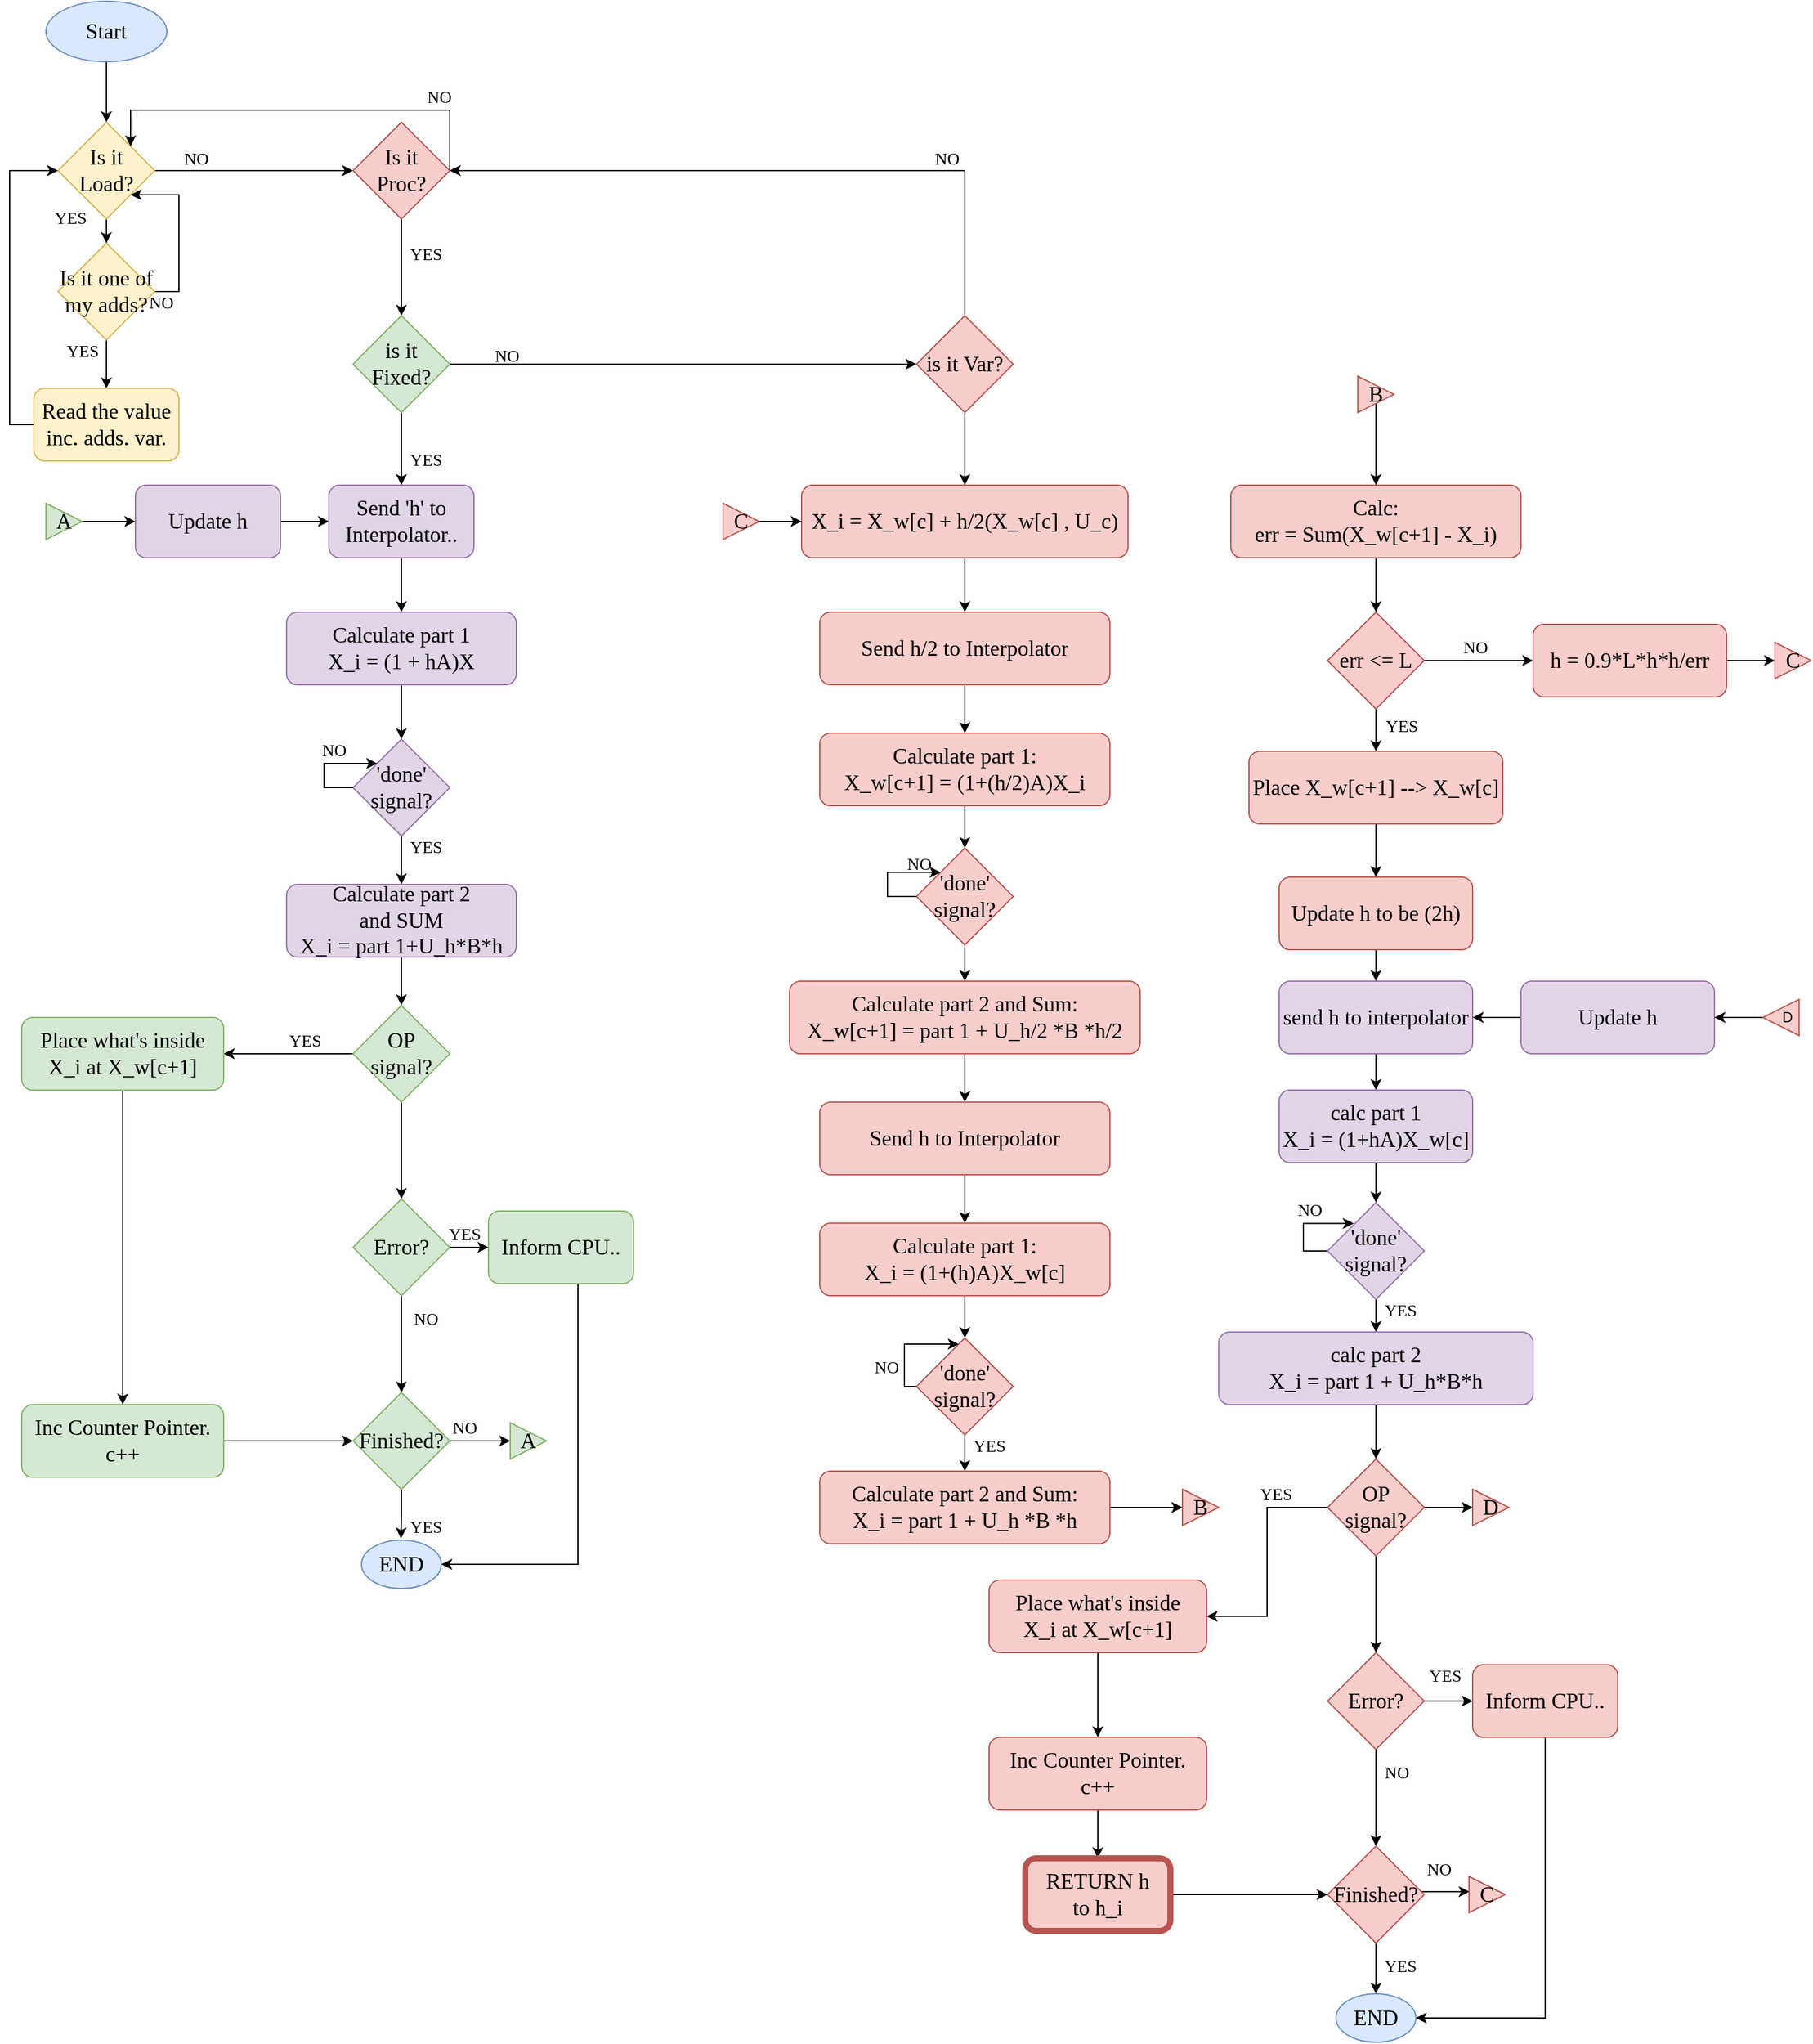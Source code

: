 <mxfile version="12.9.6" type="device"><diagram id="C5RBs43oDa-KdzZeNtuy" name="Page-1"><mxGraphModel dx="832" dy="457" grid="1" gridSize="10" guides="1" tooltips="1" connect="1" arrows="1" fold="1" page="1" pageScale="1" pageWidth="827" pageHeight="1169" math="0" shadow="0"><root><mxCell id="WIyWlLk6GJQsqaUBKTNV-0"/><mxCell id="WIyWlLk6GJQsqaUBKTNV-1" parent="WIyWlLk6GJQsqaUBKTNV-0"/><mxCell id="11www44PygbQYFguuhPO-6" value="" style="edgeStyle=orthogonalEdgeStyle;rounded=0;orthogonalLoop=1;jettySize=auto;html=1;fontFamily=Times New Roman;fontSize=18;" parent="WIyWlLk6GJQsqaUBKTNV-1" source="11www44PygbQYFguuhPO-0" target="11www44PygbQYFguuhPO-1" edge="1"><mxGeometry relative="1" as="geometry"/></mxCell><mxCell id="11www44PygbQYFguuhPO-0" value="Start" style="ellipse;whiteSpace=wrap;html=1;fillColor=#dae8fc;strokeColor=#6c8ebf;fontFamily=Times New Roman;fontSize=18;" parent="WIyWlLk6GJQsqaUBKTNV-1" vertex="1"><mxGeometry x="120" y="20" width="100" height="50" as="geometry"/></mxCell><mxCell id="11www44PygbQYFguuhPO-8" value="" style="edgeStyle=orthogonalEdgeStyle;rounded=0;orthogonalLoop=1;jettySize=auto;html=1;fontFamily=Times New Roman;fontSize=18;" parent="WIyWlLk6GJQsqaUBKTNV-1" source="11www44PygbQYFguuhPO-1" target="11www44PygbQYFguuhPO-7" edge="1"><mxGeometry relative="1" as="geometry"/></mxCell><mxCell id="11www44PygbQYFguuhPO-17" value="" style="edgeStyle=orthogonalEdgeStyle;rounded=0;orthogonalLoop=1;jettySize=auto;html=1;fontFamily=Times New Roman;fontSize=18;" parent="WIyWlLk6GJQsqaUBKTNV-1" source="11www44PygbQYFguuhPO-1" target="11www44PygbQYFguuhPO-16" edge="1"><mxGeometry relative="1" as="geometry"/></mxCell><mxCell id="11www44PygbQYFguuhPO-1" value="Is it&lt;br style=&quot;font-size: 18px;&quot;&gt;Load?" style="rhombus;whiteSpace=wrap;html=1;fillColor=#fff2cc;strokeColor=#d6b656;fontFamily=Times New Roman;fontSize=18;" parent="WIyWlLk6GJQsqaUBKTNV-1" vertex="1"><mxGeometry x="130" y="120" width="80" height="80" as="geometry"/></mxCell><mxCell id="11www44PygbQYFguuhPO-22" style="edgeStyle=orthogonalEdgeStyle;rounded=0;orthogonalLoop=1;jettySize=auto;html=1;entryX=1;entryY=0;entryDx=0;entryDy=0;exitX=1;exitY=0.5;exitDx=0;exitDy=0;fontFamily=Times New Roman;fontSize=18;" parent="WIyWlLk6GJQsqaUBKTNV-1" source="11www44PygbQYFguuhPO-16" target="11www44PygbQYFguuhPO-1" edge="1"><mxGeometry relative="1" as="geometry"><Array as="points"><mxPoint x="454" y="110"/><mxPoint x="190" y="110"/></Array></mxGeometry></mxCell><mxCell id="11www44PygbQYFguuhPO-25" value="" style="edgeStyle=orthogonalEdgeStyle;rounded=0;orthogonalLoop=1;jettySize=auto;html=1;fontFamily=Times New Roman;fontSize=18;" parent="WIyWlLk6GJQsqaUBKTNV-1" source="11www44PygbQYFguuhPO-16" target="11www44PygbQYFguuhPO-24" edge="1"><mxGeometry relative="1" as="geometry"/></mxCell><mxCell id="11www44PygbQYFguuhPO-16" value="Is it&lt;br style=&quot;font-size: 18px;&quot;&gt;Proc?" style="rhombus;whiteSpace=wrap;html=1;fillColor=#f8cecc;strokeColor=#b85450;fontFamily=Times New Roman;fontSize=18;" parent="WIyWlLk6GJQsqaUBKTNV-1" vertex="1"><mxGeometry x="374" y="120" width="80" height="80" as="geometry"/></mxCell><mxCell id="11www44PygbQYFguuhPO-28" value="" style="edgeStyle=orthogonalEdgeStyle;rounded=0;orthogonalLoop=1;jettySize=auto;html=1;fontFamily=Times New Roman;fontSize=18;" parent="WIyWlLk6GJQsqaUBKTNV-1" source="11www44PygbQYFguuhPO-24" target="11www44PygbQYFguuhPO-27" edge="1"><mxGeometry relative="1" as="geometry"/></mxCell><mxCell id="11www44PygbQYFguuhPO-36" value="" style="edgeStyle=orthogonalEdgeStyle;rounded=0;orthogonalLoop=1;jettySize=auto;html=1;fontFamily=Times New Roman;fontSize=18;" parent="WIyWlLk6GJQsqaUBKTNV-1" source="11www44PygbQYFguuhPO-24" target="11www44PygbQYFguuhPO-33" edge="1"><mxGeometry relative="1" as="geometry"/></mxCell><mxCell id="11www44PygbQYFguuhPO-24" value="is it Fixed?" style="rhombus;whiteSpace=wrap;html=1;fillColor=#d5e8d4;strokeColor=#82b366;fontFamily=Times New Roman;fontSize=18;" parent="WIyWlLk6GJQsqaUBKTNV-1" vertex="1"><mxGeometry x="374" y="280" width="80" height="80" as="geometry"/></mxCell><mxCell id="11www44PygbQYFguuhPO-92" style="edgeStyle=orthogonalEdgeStyle;rounded=0;orthogonalLoop=1;jettySize=auto;html=1;entryX=1;entryY=0.5;entryDx=0;entryDy=0;fontFamily=Times New Roman;fontSize=18;" parent="WIyWlLk6GJQsqaUBKTNV-1" source="11www44PygbQYFguuhPO-27" target="11www44PygbQYFguuhPO-16" edge="1"><mxGeometry relative="1" as="geometry"><Array as="points"><mxPoint x="880" y="320"/><mxPoint x="880" y="160"/></Array></mxGeometry></mxCell><mxCell id="11www44PygbQYFguuhPO-95" value="" style="edgeStyle=orthogonalEdgeStyle;rounded=0;orthogonalLoop=1;jettySize=auto;html=1;fontFamily=Times New Roman;fontSize=18;" parent="WIyWlLk6GJQsqaUBKTNV-1" source="11www44PygbQYFguuhPO-27" target="11www44PygbQYFguuhPO-94" edge="1"><mxGeometry relative="1" as="geometry"/></mxCell><mxCell id="11www44PygbQYFguuhPO-27" value="is it Var?" style="rhombus;whiteSpace=wrap;html=1;fillColor=#f8cecc;strokeColor=#b85450;fontFamily=Times New Roman;fontSize=18;" parent="WIyWlLk6GJQsqaUBKTNV-1" vertex="1"><mxGeometry x="840" y="280" width="80" height="80" as="geometry"/></mxCell><mxCell id="11www44PygbQYFguuhPO-9" value="" style="edgeStyle=orthogonalEdgeStyle;rounded=0;orthogonalLoop=1;jettySize=auto;html=1;fontFamily=Times New Roman;fontSize=18;" parent="WIyWlLk6GJQsqaUBKTNV-1" source="11www44PygbQYFguuhPO-7" target="11www44PygbQYFguuhPO-2" edge="1"><mxGeometry relative="1" as="geometry"/></mxCell><mxCell id="11www44PygbQYFguuhPO-13" style="edgeStyle=orthogonalEdgeStyle;rounded=0;orthogonalLoop=1;jettySize=auto;html=1;entryX=1;entryY=1;entryDx=0;entryDy=0;fontFamily=Times New Roman;fontSize=18;" parent="WIyWlLk6GJQsqaUBKTNV-1" source="11www44PygbQYFguuhPO-7" target="11www44PygbQYFguuhPO-1" edge="1"><mxGeometry relative="1" as="geometry"><Array as="points"><mxPoint x="170" y="260"/><mxPoint x="230" y="260"/><mxPoint x="230" y="180"/></Array></mxGeometry></mxCell><mxCell id="11www44PygbQYFguuhPO-7" value="Is it one of&lt;br style=&quot;font-size: 18px;&quot;&gt;my adds?" style="rhombus;whiteSpace=wrap;html=1;fillColor=#fff2cc;strokeColor=#d6b656;fontFamily=Times New Roman;fontSize=18;" parent="WIyWlLk6GJQsqaUBKTNV-1" vertex="1"><mxGeometry x="130" y="220" width="80" height="80" as="geometry"/></mxCell><mxCell id="11www44PygbQYFguuhPO-12" style="edgeStyle=orthogonalEdgeStyle;rounded=0;orthogonalLoop=1;jettySize=auto;html=1;exitX=0;exitY=0.5;exitDx=0;exitDy=0;entryX=0;entryY=0.5;entryDx=0;entryDy=0;fontFamily=Times New Roman;fontSize=18;" parent="WIyWlLk6GJQsqaUBKTNV-1" source="11www44PygbQYFguuhPO-2" target="11www44PygbQYFguuhPO-1" edge="1"><mxGeometry relative="1" as="geometry"/></mxCell><mxCell id="11www44PygbQYFguuhPO-2" value="Read the value&lt;br style=&quot;font-size: 18px;&quot;&gt;inc. adds. var." style="rounded=1;whiteSpace=wrap;html=1;fillColor=#fff2cc;strokeColor=#d6b656;fontFamily=Times New Roman;fontSize=18;" parent="WIyWlLk6GJQsqaUBKTNV-1" vertex="1"><mxGeometry x="110" y="340" width="120" height="60" as="geometry"/></mxCell><mxCell id="11www44PygbQYFguuhPO-10" value="YES" style="text;html=1;align=center;verticalAlign=middle;resizable=0;points=[];autosize=1;fontFamily=Times New Roman;fontSize=14;" parent="WIyWlLk6GJQsqaUBKTNV-1" vertex="1"><mxGeometry x="120" y="190" width="40" height="20" as="geometry"/></mxCell><mxCell id="11www44PygbQYFguuhPO-14" value="NO" style="text;html=1;align=center;verticalAlign=middle;resizable=0;points=[];autosize=1;fontFamily=Times New Roman;fontSize=14;" parent="WIyWlLk6GJQsqaUBKTNV-1" vertex="1"><mxGeometry x="195" y="260" width="40" height="20" as="geometry"/></mxCell><mxCell id="11www44PygbQYFguuhPO-15" value="YES" style="text;html=1;align=center;verticalAlign=middle;resizable=0;points=[];autosize=1;fontFamily=Times New Roman;fontSize=14;" parent="WIyWlLk6GJQsqaUBKTNV-1" vertex="1"><mxGeometry x="130" y="300" width="40" height="20" as="geometry"/></mxCell><mxCell id="11www44PygbQYFguuhPO-19" value="NO" style="text;html=1;align=center;verticalAlign=middle;resizable=0;points=[];autosize=1;fontFamily=Times New Roman;fontSize=14;" parent="WIyWlLk6GJQsqaUBKTNV-1" vertex="1"><mxGeometry x="224" y="141" width="40" height="20" as="geometry"/></mxCell><mxCell id="11www44PygbQYFguuhPO-23" value="NO" style="text;html=1;align=center;verticalAlign=middle;resizable=0;points=[];autosize=1;fontFamily=Times New Roman;fontSize=14;" parent="WIyWlLk6GJQsqaUBKTNV-1" vertex="1"><mxGeometry x="425" y="90" width="40" height="20" as="geometry"/></mxCell><mxCell id="11www44PygbQYFguuhPO-26" value="YES" style="text;html=1;align=center;verticalAlign=middle;resizable=0;points=[];autosize=1;fontFamily=Times New Roman;fontSize=14;" parent="WIyWlLk6GJQsqaUBKTNV-1" vertex="1"><mxGeometry x="414" y="220" width="40" height="20" as="geometry"/></mxCell><mxCell id="11www44PygbQYFguuhPO-29" value="NO" style="text;html=1;align=center;verticalAlign=middle;resizable=0;points=[];autosize=1;fontFamily=Times New Roman;fontSize=14;" parent="WIyWlLk6GJQsqaUBKTNV-1" vertex="1"><mxGeometry x="481" y="304" width="40" height="20" as="geometry"/></mxCell><mxCell id="11www44PygbQYFguuhPO-32" value="YES" style="text;html=1;align=center;verticalAlign=middle;resizable=0;points=[];autosize=1;fontFamily=Times New Roman;fontSize=14;" parent="WIyWlLk6GJQsqaUBKTNV-1" vertex="1"><mxGeometry x="414" y="390" width="40" height="20" as="geometry"/></mxCell><mxCell id="11www44PygbQYFguuhPO-38" value="" style="edgeStyle=orthogonalEdgeStyle;rounded=0;orthogonalLoop=1;jettySize=auto;html=1;fontFamily=Times New Roman;fontSize=18;" parent="WIyWlLk6GJQsqaUBKTNV-1" source="11www44PygbQYFguuhPO-33" target="11www44PygbQYFguuhPO-37" edge="1"><mxGeometry relative="1" as="geometry"/></mxCell><mxCell id="11www44PygbQYFguuhPO-33" value="Send 'h' to&lt;br style=&quot;font-size: 18px;&quot;&gt;Interpolator.." style="rounded=1;whiteSpace=wrap;html=1;fillColor=#e1d5e7;strokeColor=#9673a6;fontFamily=Times New Roman;fontSize=18;" parent="WIyWlLk6GJQsqaUBKTNV-1" vertex="1"><mxGeometry x="354" y="420" width="120" height="60" as="geometry"/></mxCell><mxCell id="11www44PygbQYFguuhPO-42" value="" style="edgeStyle=orthogonalEdgeStyle;rounded=0;orthogonalLoop=1;jettySize=auto;html=1;fontFamily=Times New Roman;fontSize=18;" parent="WIyWlLk6GJQsqaUBKTNV-1" source="11www44PygbQYFguuhPO-37" target="11www44PygbQYFguuhPO-41" edge="1"><mxGeometry relative="1" as="geometry"/></mxCell><mxCell id="11www44PygbQYFguuhPO-37" value="Calculate part 1&lt;br style=&quot;font-size: 18px;&quot;&gt;X_i = (1 + hA)X" style="rounded=1;whiteSpace=wrap;html=1;fillColor=#e1d5e7;strokeColor=#9673a6;fontFamily=Times New Roman;fontSize=18;" parent="WIyWlLk6GJQsqaUBKTNV-1" vertex="1"><mxGeometry x="319" y="525" width="190" height="60" as="geometry"/></mxCell><mxCell id="11www44PygbQYFguuhPO-50" value="" style="edgeStyle=orthogonalEdgeStyle;rounded=0;orthogonalLoop=1;jettySize=auto;html=1;fontFamily=Times New Roman;fontSize=18;" parent="WIyWlLk6GJQsqaUBKTNV-1" source="11www44PygbQYFguuhPO-41" target="11www44PygbQYFguuhPO-49" edge="1"><mxGeometry relative="1" as="geometry"/></mxCell><mxCell id="11www44PygbQYFguuhPO-41" value="'done'&lt;br style=&quot;font-size: 18px;&quot;&gt;signal?" style="rhombus;whiteSpace=wrap;html=1;fillColor=#e1d5e7;strokeColor=#9673a6;fontFamily=Times New Roman;fontSize=18;" parent="WIyWlLk6GJQsqaUBKTNV-1" vertex="1"><mxGeometry x="374" y="630" width="80" height="80" as="geometry"/></mxCell><mxCell id="11www44PygbQYFguuhPO-45" style="edgeStyle=orthogonalEdgeStyle;rounded=0;orthogonalLoop=1;jettySize=auto;html=1;exitX=0;exitY=0.5;exitDx=0;exitDy=0;entryX=0;entryY=0;entryDx=0;entryDy=0;fontFamily=Times New Roman;fontSize=18;" parent="WIyWlLk6GJQsqaUBKTNV-1" source="11www44PygbQYFguuhPO-41" target="11www44PygbQYFguuhPO-41" edge="1"><mxGeometry relative="1" as="geometry"><Array as="points"><mxPoint x="350" y="670"/><mxPoint x="350" y="650"/></Array></mxGeometry></mxCell><mxCell id="11www44PygbQYFguuhPO-46" value="NO" style="text;html=1;align=center;verticalAlign=middle;resizable=0;points=[];autosize=1;fontFamily=Times New Roman;fontSize=14;" parent="WIyWlLk6GJQsqaUBKTNV-1" vertex="1"><mxGeometry x="338" y="630" width="40" height="20" as="geometry"/></mxCell><mxCell id="11www44PygbQYFguuhPO-52" value="" style="edgeStyle=orthogonalEdgeStyle;rounded=0;orthogonalLoop=1;jettySize=auto;html=1;fontFamily=Times New Roman;fontSize=18;" parent="WIyWlLk6GJQsqaUBKTNV-1" source="11www44PygbQYFguuhPO-49" target="11www44PygbQYFguuhPO-51" edge="1"><mxGeometry relative="1" as="geometry"/></mxCell><mxCell id="11www44PygbQYFguuhPO-49" value="Calculate part 2&lt;br style=&quot;font-size: 18px;&quot;&gt;and SUM&lt;br style=&quot;font-size: 18px;&quot;&gt;X_i = part 1+U_h*B*h" style="rounded=1;whiteSpace=wrap;html=1;fillColor=#e1d5e7;strokeColor=#9673a6;fontFamily=Times New Roman;fontSize=18;" parent="WIyWlLk6GJQsqaUBKTNV-1" vertex="1"><mxGeometry x="319" y="750" width="190" height="60" as="geometry"/></mxCell><mxCell id="11www44PygbQYFguuhPO-54" value="" style="edgeStyle=orthogonalEdgeStyle;rounded=0;orthogonalLoop=1;jettySize=auto;html=1;entryX=1;entryY=0.5;entryDx=0;entryDy=0;fontFamily=Times New Roman;fontSize=18;" parent="WIyWlLk6GJQsqaUBKTNV-1" source="11www44PygbQYFguuhPO-51" target="11www44PygbQYFguuhPO-60" edge="1"><mxGeometry relative="1" as="geometry"><mxPoint x="262" y="890" as="targetPoint"/></mxGeometry></mxCell><mxCell id="11www44PygbQYFguuhPO-71" value="" style="edgeStyle=orthogonalEdgeStyle;rounded=0;orthogonalLoop=1;jettySize=auto;html=1;fontFamily=Times New Roman;fontSize=18;" parent="WIyWlLk6GJQsqaUBKTNV-1" source="11www44PygbQYFguuhPO-51" target="11www44PygbQYFguuhPO-70" edge="1"><mxGeometry relative="1" as="geometry"/></mxCell><mxCell id="11www44PygbQYFguuhPO-51" value="OP&lt;br style=&quot;font-size: 18px;&quot;&gt;signal?" style="rhombus;whiteSpace=wrap;html=1;fillColor=#d5e8d4;strokeColor=#82b366;fontFamily=Times New Roman;fontSize=18;" parent="WIyWlLk6GJQsqaUBKTNV-1" vertex="1"><mxGeometry x="374" y="850" width="80" height="80" as="geometry"/></mxCell><mxCell id="11www44PygbQYFguuhPO-77" value="" style="edgeStyle=orthogonalEdgeStyle;rounded=0;orthogonalLoop=1;jettySize=auto;html=1;fontFamily=Times New Roman;fontSize=18;" parent="WIyWlLk6GJQsqaUBKTNV-1" source="11www44PygbQYFguuhPO-70" target="11www44PygbQYFguuhPO-76" edge="1"><mxGeometry relative="1" as="geometry"/></mxCell><mxCell id="11www44PygbQYFguuhPO-80" value="" style="edgeStyle=orthogonalEdgeStyle;rounded=0;orthogonalLoop=1;jettySize=auto;html=1;fontFamily=Times New Roman;fontSize=18;" parent="WIyWlLk6GJQsqaUBKTNV-1" source="11www44PygbQYFguuhPO-70" target="11www44PygbQYFguuhPO-79" edge="1"><mxGeometry relative="1" as="geometry"/></mxCell><mxCell id="11www44PygbQYFguuhPO-70" value="Error?" style="rhombus;whiteSpace=wrap;html=1;fillColor=#d5e8d4;strokeColor=#82b366;fontFamily=Times New Roman;fontSize=18;" parent="WIyWlLk6GJQsqaUBKTNV-1" vertex="1"><mxGeometry x="374" y="1010" width="80" height="80" as="geometry"/></mxCell><mxCell id="11www44PygbQYFguuhPO-83" value="" style="edgeStyle=orthogonalEdgeStyle;rounded=0;orthogonalLoop=1;jettySize=auto;html=1;entryX=0.495;entryY=-0.032;entryDx=0;entryDy=0;entryPerimeter=0;fontFamily=Times New Roman;fontSize=18;" parent="WIyWlLk6GJQsqaUBKTNV-1" source="11www44PygbQYFguuhPO-79" target="11www44PygbQYFguuhPO-84" edge="1"><mxGeometry relative="1" as="geometry"><mxPoint x="414" y="1330.0" as="targetPoint"/></mxGeometry></mxCell><mxCell id="11www44PygbQYFguuhPO-87" value="" style="edgeStyle=orthogonalEdgeStyle;rounded=0;orthogonalLoop=1;jettySize=auto;html=1;entryX=0;entryY=0.5;entryDx=0;entryDy=0;fontFamily=Times New Roman;fontSize=18;" parent="WIyWlLk6GJQsqaUBKTNV-1" source="11www44PygbQYFguuhPO-79" target="11www44PygbQYFguuhPO-88" edge="1"><mxGeometry relative="1" as="geometry"><mxPoint x="534" y="1210" as="targetPoint"/></mxGeometry></mxCell><mxCell id="11www44PygbQYFguuhPO-79" value="Finished?" style="rhombus;whiteSpace=wrap;html=1;fillColor=#d5e8d4;strokeColor=#82b366;fontFamily=Times New Roman;fontSize=18;" parent="WIyWlLk6GJQsqaUBKTNV-1" vertex="1"><mxGeometry x="374" y="1170" width="80" height="80" as="geometry"/></mxCell><mxCell id="11www44PygbQYFguuhPO-55" value="YES" style="text;html=1;align=center;verticalAlign=middle;resizable=0;points=[];autosize=1;fontFamily=Times New Roman;fontSize=14;" parent="WIyWlLk6GJQsqaUBKTNV-1" vertex="1"><mxGeometry x="314" y="870" width="40" height="20" as="geometry"/></mxCell><mxCell id="11www44PygbQYFguuhPO-64" value="" style="edgeStyle=orthogonalEdgeStyle;rounded=0;orthogonalLoop=1;jettySize=auto;html=1;fontFamily=Times New Roman;fontSize=18;" parent="WIyWlLk6GJQsqaUBKTNV-1" source="11www44PygbQYFguuhPO-60" target="11www44PygbQYFguuhPO-63" edge="1"><mxGeometry relative="1" as="geometry"/></mxCell><mxCell id="11www44PygbQYFguuhPO-60" value="Place what's inside&lt;br style=&quot;font-size: 18px;&quot;&gt;X_i at X_w[c+1]" style="rounded=1;whiteSpace=wrap;html=1;fillColor=#d5e8d4;strokeColor=#82b366;fontFamily=Times New Roman;fontSize=18;" parent="WIyWlLk6GJQsqaUBKTNV-1" vertex="1"><mxGeometry x="100" y="860" width="167" height="60" as="geometry"/></mxCell><mxCell id="11www44PygbQYFguuhPO-81" style="edgeStyle=orthogonalEdgeStyle;rounded=0;orthogonalLoop=1;jettySize=auto;html=1;entryX=0;entryY=0.5;entryDx=0;entryDy=0;fontFamily=Times New Roman;fontSize=18;" parent="WIyWlLk6GJQsqaUBKTNV-1" source="11www44PygbQYFguuhPO-63" target="11www44PygbQYFguuhPO-79" edge="1"><mxGeometry relative="1" as="geometry"/></mxCell><mxCell id="11www44PygbQYFguuhPO-63" value="Inc Counter Pointer.&lt;br style=&quot;font-size: 18px;&quot;&gt;c++" style="rounded=1;whiteSpace=wrap;html=1;fillColor=#d5e8d4;strokeColor=#82b366;fontFamily=Times New Roman;fontSize=18;" parent="WIyWlLk6GJQsqaUBKTNV-1" vertex="1"><mxGeometry x="100" y="1180" width="167" height="60" as="geometry"/></mxCell><mxCell id="11www44PygbQYFguuhPO-74" value="YES" style="text;html=1;align=center;verticalAlign=middle;resizable=0;points=[];autosize=1;fontFamily=Times New Roman;fontSize=14;" parent="WIyWlLk6GJQsqaUBKTNV-1" vertex="1"><mxGeometry x="446" y="1030" width="40" height="20" as="geometry"/></mxCell><mxCell id="11www44PygbQYFguuhPO-173" style="edgeStyle=orthogonalEdgeStyle;rounded=0;orthogonalLoop=1;jettySize=auto;html=1;entryX=1;entryY=0.5;entryDx=0;entryDy=0;fontFamily=Times New Roman;fontSize=18;" parent="WIyWlLk6GJQsqaUBKTNV-1" source="11www44PygbQYFguuhPO-76" target="11www44PygbQYFguuhPO-84" edge="1"><mxGeometry relative="1" as="geometry"><mxPoint x="450.0" y="1320" as="targetPoint"/><Array as="points"><mxPoint x="560" y="1312"/></Array></mxGeometry></mxCell><mxCell id="11www44PygbQYFguuhPO-76" value="Inform CPU.." style="rounded=1;whiteSpace=wrap;html=1;fillColor=#d5e8d4;strokeColor=#82b366;fontFamily=Times New Roman;fontSize=18;" parent="WIyWlLk6GJQsqaUBKTNV-1" vertex="1"><mxGeometry x="486" y="1020" width="120" height="60" as="geometry"/></mxCell><mxCell id="11www44PygbQYFguuhPO-78" value="NO" style="text;html=1;align=center;verticalAlign=middle;resizable=0;points=[];autosize=1;fontFamily=Times New Roman;fontSize=14;" parent="WIyWlLk6GJQsqaUBKTNV-1" vertex="1"><mxGeometry x="414" y="1100" width="40" height="20" as="geometry"/></mxCell><mxCell id="11www44PygbQYFguuhPO-84" value="END" style="ellipse;whiteSpace=wrap;html=1;fillColor=#dae8fc;strokeColor=#6c8ebf;fontFamily=Times New Roman;fontSize=18;" parent="WIyWlLk6GJQsqaUBKTNV-1" vertex="1"><mxGeometry x="381" y="1292" width="66" height="40" as="geometry"/></mxCell><mxCell id="11www44PygbQYFguuhPO-85" value="YES" style="text;html=1;align=center;verticalAlign=middle;resizable=0;points=[];autosize=1;fontFamily=Times New Roman;fontSize=14;" parent="WIyWlLk6GJQsqaUBKTNV-1" vertex="1"><mxGeometry x="414" y="1272" width="40" height="20" as="geometry"/></mxCell><mxCell id="11www44PygbQYFguuhPO-88" value="A" style="triangle;whiteSpace=wrap;html=1;fillColor=#d5e8d4;strokeColor=#82b366;fontFamily=Times New Roman;fontSize=18;" parent="WIyWlLk6GJQsqaUBKTNV-1" vertex="1"><mxGeometry x="504" y="1195" width="30" height="30" as="geometry"/></mxCell><mxCell id="11www44PygbQYFguuhPO-89" value="NO" style="text;html=1;align=center;verticalAlign=middle;resizable=0;points=[];autosize=1;fontFamily=Times New Roman;fontSize=14;" parent="WIyWlLk6GJQsqaUBKTNV-1" vertex="1"><mxGeometry x="446" y="1190" width="40" height="20" as="geometry"/></mxCell><mxCell id="9UhIVf3ZigWqaW6UHC0A-4" value="" style="edgeStyle=orthogonalEdgeStyle;rounded=0;orthogonalLoop=1;jettySize=auto;html=1;" edge="1" parent="WIyWlLk6GJQsqaUBKTNV-1" source="11www44PygbQYFguuhPO-90" target="9UhIVf3ZigWqaW6UHC0A-0"><mxGeometry relative="1" as="geometry"/></mxCell><mxCell id="11www44PygbQYFguuhPO-90" value="A" style="triangle;whiteSpace=wrap;html=1;fillColor=#d5e8d4;strokeColor=#82b366;fontFamily=Times New Roman;fontSize=18;" parent="WIyWlLk6GJQsqaUBKTNV-1" vertex="1"><mxGeometry x="120" y="435" width="30" height="30" as="geometry"/></mxCell><mxCell id="11www44PygbQYFguuhPO-93" value="NO" style="text;html=1;align=center;verticalAlign=middle;resizable=0;points=[];autosize=1;fontFamily=Times New Roman;fontSize=14;" parent="WIyWlLk6GJQsqaUBKTNV-1" vertex="1"><mxGeometry x="845" y="141" width="40" height="20" as="geometry"/></mxCell><mxCell id="11www44PygbQYFguuhPO-99" value="" style="edgeStyle=orthogonalEdgeStyle;rounded=0;orthogonalLoop=1;jettySize=auto;html=1;fontFamily=Times New Roman;fontSize=18;" parent="WIyWlLk6GJQsqaUBKTNV-1" source="11www44PygbQYFguuhPO-94" target="11www44PygbQYFguuhPO-98" edge="1"><mxGeometry relative="1" as="geometry"/></mxCell><mxCell id="11www44PygbQYFguuhPO-94" value="X_i = X_w[c] + h/2(X_w[c] , U_c)" style="rounded=1;whiteSpace=wrap;html=1;fillColor=#f8cecc;strokeColor=#b85450;fontFamily=Times New Roman;fontSize=18;" parent="WIyWlLk6GJQsqaUBKTNV-1" vertex="1"><mxGeometry x="745" y="420" width="270" height="60" as="geometry"/></mxCell><mxCell id="11www44PygbQYFguuhPO-101" value="" style="edgeStyle=orthogonalEdgeStyle;rounded=0;orthogonalLoop=1;jettySize=auto;html=1;fontFamily=Times New Roman;fontSize=18;" parent="WIyWlLk6GJQsqaUBKTNV-1" source="11www44PygbQYFguuhPO-98" target="11www44PygbQYFguuhPO-100" edge="1"><mxGeometry relative="1" as="geometry"/></mxCell><mxCell id="11www44PygbQYFguuhPO-98" value="Send h/2 to Interpolator" style="rounded=1;whiteSpace=wrap;html=1;fillColor=#f8cecc;strokeColor=#b85450;fontFamily=Times New Roman;fontSize=18;" parent="WIyWlLk6GJQsqaUBKTNV-1" vertex="1"><mxGeometry x="760" y="525" width="240" height="60" as="geometry"/></mxCell><mxCell id="11www44PygbQYFguuhPO-103" value="" style="edgeStyle=orthogonalEdgeStyle;rounded=0;orthogonalLoop=1;jettySize=auto;html=1;fontFamily=Times New Roman;fontSize=18;" parent="WIyWlLk6GJQsqaUBKTNV-1" source="11www44PygbQYFguuhPO-100" target="11www44PygbQYFguuhPO-102" edge="1"><mxGeometry relative="1" as="geometry"/></mxCell><mxCell id="11www44PygbQYFguuhPO-100" value="Calculate part 1:&lt;br style=&quot;font-size: 18px;&quot;&gt;X_w[c+1] = (1+(h/2)A)X_i" style="rounded=1;whiteSpace=wrap;html=1;fillColor=#f8cecc;strokeColor=#b85450;fontFamily=Times New Roman;fontSize=18;" parent="WIyWlLk6GJQsqaUBKTNV-1" vertex="1"><mxGeometry x="760" y="625" width="240" height="60" as="geometry"/></mxCell><mxCell id="11www44PygbQYFguuhPO-108" value="" style="edgeStyle=orthogonalEdgeStyle;rounded=0;orthogonalLoop=1;jettySize=auto;html=1;fontFamily=Times New Roman;fontSize=18;" parent="WIyWlLk6GJQsqaUBKTNV-1" source="11www44PygbQYFguuhPO-102" target="11www44PygbQYFguuhPO-107" edge="1"><mxGeometry relative="1" as="geometry"/></mxCell><mxCell id="11www44PygbQYFguuhPO-102" value="'done'&lt;br style=&quot;font-size: 18px;&quot;&gt;signal?" style="rhombus;whiteSpace=wrap;html=1;fillColor=#f8cecc;strokeColor=#b85450;fontFamily=Times New Roman;fontSize=18;" parent="WIyWlLk6GJQsqaUBKTNV-1" vertex="1"><mxGeometry x="840" y="720" width="80" height="80" as="geometry"/></mxCell><mxCell id="11www44PygbQYFguuhPO-104" style="edgeStyle=orthogonalEdgeStyle;rounded=0;orthogonalLoop=1;jettySize=auto;html=1;exitX=0;exitY=0.5;exitDx=0;exitDy=0;entryX=0;entryY=0;entryDx=0;entryDy=0;fontFamily=Times New Roman;fontSize=18;" parent="WIyWlLk6GJQsqaUBKTNV-1" edge="1"><mxGeometry relative="1" as="geometry"><mxPoint x="840" y="760" as="sourcePoint"/><mxPoint x="860" y="740" as="targetPoint"/><Array as="points"><mxPoint x="816" y="760"/><mxPoint x="816" y="740"/></Array></mxGeometry></mxCell><mxCell id="11www44PygbQYFguuhPO-105" value="NO" style="text;html=1;align=center;verticalAlign=middle;resizable=0;points=[];autosize=1;fontFamily=Times New Roman;fontSize=14;" parent="WIyWlLk6GJQsqaUBKTNV-1" vertex="1"><mxGeometry x="822" y="724" width="40" height="20" as="geometry"/></mxCell><mxCell id="11www44PygbQYFguuhPO-106" value="YES" style="text;html=1;align=center;verticalAlign=middle;resizable=0;points=[];autosize=1;fontFamily=Times New Roman;fontSize=14;" parent="WIyWlLk6GJQsqaUBKTNV-1" vertex="1"><mxGeometry x="414" y="710" width="40" height="20" as="geometry"/></mxCell><mxCell id="11www44PygbQYFguuhPO-113" value="" style="edgeStyle=orthogonalEdgeStyle;rounded=0;orthogonalLoop=1;jettySize=auto;html=1;fontFamily=Times New Roman;fontSize=18;" parent="WIyWlLk6GJQsqaUBKTNV-1" source="11www44PygbQYFguuhPO-107" target="11www44PygbQYFguuhPO-109" edge="1"><mxGeometry relative="1" as="geometry"/></mxCell><mxCell id="11www44PygbQYFguuhPO-107" value="Calculate part 2 and Sum:&lt;br style=&quot;font-size: 18px;&quot;&gt;X_w[c+1] = part 1 + U_h/2 *B *h/2" style="rounded=1;whiteSpace=wrap;html=1;fillColor=#f8cecc;strokeColor=#b85450;fontFamily=Times New Roman;fontSize=18;" parent="WIyWlLk6GJQsqaUBKTNV-1" vertex="1"><mxGeometry x="735" y="830" width="290" height="60" as="geometry"/></mxCell><mxCell id="11www44PygbQYFguuhPO-114" value="" style="edgeStyle=orthogonalEdgeStyle;rounded=0;orthogonalLoop=1;jettySize=auto;html=1;fontFamily=Times New Roman;fontSize=18;" parent="WIyWlLk6GJQsqaUBKTNV-1" source="11www44PygbQYFguuhPO-109" target="11www44PygbQYFguuhPO-110" edge="1"><mxGeometry relative="1" as="geometry"/></mxCell><mxCell id="11www44PygbQYFguuhPO-109" value="Send h to Interpolator" style="rounded=1;whiteSpace=wrap;html=1;fillColor=#f8cecc;strokeColor=#b85450;fontFamily=Times New Roman;fontSize=18;" parent="WIyWlLk6GJQsqaUBKTNV-1" vertex="1"><mxGeometry x="760" y="930" width="240" height="60" as="geometry"/></mxCell><mxCell id="11www44PygbQYFguuhPO-115" value="" style="edgeStyle=orthogonalEdgeStyle;rounded=0;orthogonalLoop=1;jettySize=auto;html=1;fontFamily=Times New Roman;fontSize=18;" parent="WIyWlLk6GJQsqaUBKTNV-1" source="11www44PygbQYFguuhPO-110" target="11www44PygbQYFguuhPO-111" edge="1"><mxGeometry relative="1" as="geometry"/></mxCell><mxCell id="11www44PygbQYFguuhPO-110" value="Calculate part 1:&lt;br style=&quot;font-size: 18px;&quot;&gt;X_i = (1+(h)A)X_w[c]" style="rounded=1;whiteSpace=wrap;html=1;fillColor=#f8cecc;strokeColor=#b85450;fontFamily=Times New Roman;fontSize=18;" parent="WIyWlLk6GJQsqaUBKTNV-1" vertex="1"><mxGeometry x="760" y="1030" width="240" height="60" as="geometry"/></mxCell><mxCell id="11www44PygbQYFguuhPO-116" style="edgeStyle=orthogonalEdgeStyle;rounded=0;orthogonalLoop=1;jettySize=auto;html=1;fontFamily=Times New Roman;fontSize=18;" parent="WIyWlLk6GJQsqaUBKTNV-1" source="11www44PygbQYFguuhPO-111" target="11www44PygbQYFguuhPO-111" edge="1"><mxGeometry relative="1" as="geometry"><mxPoint x="830" y="1130" as="targetPoint"/><Array as="points"><mxPoint x="830" y="1165"/><mxPoint x="830" y="1130"/></Array></mxGeometry></mxCell><mxCell id="11www44PygbQYFguuhPO-118" value="" style="edgeStyle=orthogonalEdgeStyle;rounded=0;orthogonalLoop=1;jettySize=auto;html=1;fontFamily=Times New Roman;fontSize=18;" parent="WIyWlLk6GJQsqaUBKTNV-1" source="11www44PygbQYFguuhPO-111" target="11www44PygbQYFguuhPO-112" edge="1"><mxGeometry relative="1" as="geometry"/></mxCell><mxCell id="11www44PygbQYFguuhPO-111" value="'done'&lt;br style=&quot;font-size: 18px;&quot;&gt;signal?" style="rhombus;whiteSpace=wrap;html=1;fillColor=#f8cecc;strokeColor=#b85450;fontFamily=Times New Roman;fontSize=18;" parent="WIyWlLk6GJQsqaUBKTNV-1" vertex="1"><mxGeometry x="840" y="1125" width="80" height="80" as="geometry"/></mxCell><mxCell id="11www44PygbQYFguuhPO-121" value="" style="edgeStyle=orthogonalEdgeStyle;rounded=0;orthogonalLoop=1;jettySize=auto;html=1;fontFamily=Times New Roman;fontSize=18;" parent="WIyWlLk6GJQsqaUBKTNV-1" source="11www44PygbQYFguuhPO-112" target="11www44PygbQYFguuhPO-120" edge="1"><mxGeometry relative="1" as="geometry"/></mxCell><mxCell id="11www44PygbQYFguuhPO-112" value="Calculate part 2 and Sum:&lt;br style=&quot;font-size: 18px;&quot;&gt;X_i = part 1 + U_h *B *h" style="rounded=1;whiteSpace=wrap;html=1;fillColor=#f8cecc;strokeColor=#b85450;fontFamily=Times New Roman;fontSize=18;" parent="WIyWlLk6GJQsqaUBKTNV-1" vertex="1"><mxGeometry x="760" y="1235" width="240" height="60" as="geometry"/></mxCell><mxCell id="11www44PygbQYFguuhPO-117" value="NO" style="text;html=1;align=center;verticalAlign=middle;resizable=0;points=[];autosize=1;fontFamily=Times New Roman;fontSize=14;" parent="WIyWlLk6GJQsqaUBKTNV-1" vertex="1"><mxGeometry x="795" y="1140" width="40" height="20" as="geometry"/></mxCell><mxCell id="11www44PygbQYFguuhPO-119" value="YES" style="text;html=1;align=center;verticalAlign=middle;resizable=0;points=[];autosize=1;fontFamily=Times New Roman;fontSize=14;" parent="WIyWlLk6GJQsqaUBKTNV-1" vertex="1"><mxGeometry x="880" y="1205" width="40" height="20" as="geometry"/></mxCell><mxCell id="11www44PygbQYFguuhPO-120" value="B" style="triangle;whiteSpace=wrap;html=1;fillColor=#f8cecc;strokeColor=#b85450;fontFamily=Times New Roman;fontSize=18;" parent="WIyWlLk6GJQsqaUBKTNV-1" vertex="1"><mxGeometry x="1060" y="1250" width="30" height="30" as="geometry"/></mxCell><mxCell id="11www44PygbQYFguuhPO-126" value="" style="edgeStyle=orthogonalEdgeStyle;rounded=0;orthogonalLoop=1;jettySize=auto;html=1;fontFamily=Times New Roman;fontSize=18;" parent="WIyWlLk6GJQsqaUBKTNV-1" source="11www44PygbQYFguuhPO-122" target="11www44PygbQYFguuhPO-125" edge="1"><mxGeometry relative="1" as="geometry"/></mxCell><mxCell id="11www44PygbQYFguuhPO-122" value="Calc:&lt;br style=&quot;font-size: 18px;&quot;&gt;err = Sum(X_w[c+1] - X_i)" style="rounded=1;whiteSpace=wrap;html=1;fillColor=#f8cecc;strokeColor=#b85450;fontFamily=Times New Roman;fontSize=18;" parent="WIyWlLk6GJQsqaUBKTNV-1" vertex="1"><mxGeometry x="1100" y="420" width="240" height="60" as="geometry"/></mxCell><mxCell id="11www44PygbQYFguuhPO-124" value="" style="edgeStyle=orthogonalEdgeStyle;rounded=0;orthogonalLoop=1;jettySize=auto;html=1;fontFamily=Times New Roman;fontSize=18;" parent="WIyWlLk6GJQsqaUBKTNV-1" source="11www44PygbQYFguuhPO-123" target="11www44PygbQYFguuhPO-122" edge="1"><mxGeometry relative="1" as="geometry"/></mxCell><mxCell id="11www44PygbQYFguuhPO-123" value="B" style="triangle;whiteSpace=wrap;html=1;fillColor=#f8cecc;strokeColor=#b85450;fontFamily=Times New Roman;fontSize=18;" parent="WIyWlLk6GJQsqaUBKTNV-1" vertex="1"><mxGeometry x="1205" y="330" width="30" height="30" as="geometry"/></mxCell><mxCell id="11www44PygbQYFguuhPO-146" value="" style="edgeStyle=orthogonalEdgeStyle;rounded=0;orthogonalLoop=1;jettySize=auto;html=1;fontFamily=Times New Roman;fontSize=18;" parent="WIyWlLk6GJQsqaUBKTNV-1" source="11www44PygbQYFguuhPO-125" target="11www44PygbQYFguuhPO-145" edge="1"><mxGeometry relative="1" as="geometry"/></mxCell><mxCell id="11www44PygbQYFguuhPO-186" value="" style="edgeStyle=orthogonalEdgeStyle;rounded=0;orthogonalLoop=1;jettySize=auto;html=1;fontFamily=Times New Roman;fontSize=18;" parent="WIyWlLk6GJQsqaUBKTNV-1" source="11www44PygbQYFguuhPO-125" target="11www44PygbQYFguuhPO-185" edge="1"><mxGeometry relative="1" as="geometry"/></mxCell><mxCell id="11www44PygbQYFguuhPO-125" value="err &amp;lt;= L" style="rhombus;whiteSpace=wrap;html=1;fillColor=#f8cecc;strokeColor=#b85450;fontFamily=Times New Roman;fontSize=18;" parent="WIyWlLk6GJQsqaUBKTNV-1" vertex="1"><mxGeometry x="1180" y="525" width="80" height="80" as="geometry"/></mxCell><mxCell id="11www44PygbQYFguuhPO-134" value="" style="edgeStyle=orthogonalEdgeStyle;rounded=0;orthogonalLoop=1;jettySize=auto;html=1;fontFamily=Times New Roman;fontSize=18;" parent="WIyWlLk6GJQsqaUBKTNV-1" source="11www44PygbQYFguuhPO-130" target="11www44PygbQYFguuhPO-133" edge="1"><mxGeometry relative="1" as="geometry"/></mxCell><mxCell id="11www44PygbQYFguuhPO-130" value="Update h to be (2h)" style="rounded=1;whiteSpace=wrap;html=1;fillColor=#f8cecc;strokeColor=#b85450;fontFamily=Times New Roman;fontSize=18;" parent="WIyWlLk6GJQsqaUBKTNV-1" vertex="1"><mxGeometry x="1140" y="744" width="160" height="60" as="geometry"/></mxCell><mxCell id="11www44PygbQYFguuhPO-136" value="" style="edgeStyle=orthogonalEdgeStyle;rounded=0;orthogonalLoop=1;jettySize=auto;html=1;fontFamily=Times New Roman;fontSize=18;" parent="WIyWlLk6GJQsqaUBKTNV-1" source="11www44PygbQYFguuhPO-133" target="11www44PygbQYFguuhPO-135" edge="1"><mxGeometry relative="1" as="geometry"/></mxCell><mxCell id="11www44PygbQYFguuhPO-133" value="send h to interpolator" style="rounded=1;whiteSpace=wrap;html=1;fillColor=#e1d5e7;strokeColor=#9673a6;fontFamily=Times New Roman;fontSize=18;" parent="WIyWlLk6GJQsqaUBKTNV-1" vertex="1"><mxGeometry x="1140" y="830" width="160" height="60" as="geometry"/></mxCell><mxCell id="11www44PygbQYFguuhPO-139" value="" style="edgeStyle=orthogonalEdgeStyle;rounded=0;orthogonalLoop=1;jettySize=auto;html=1;fontFamily=Times New Roman;fontSize=18;" parent="WIyWlLk6GJQsqaUBKTNV-1" source="11www44PygbQYFguuhPO-135" target="11www44PygbQYFguuhPO-137" edge="1"><mxGeometry relative="1" as="geometry"/></mxCell><mxCell id="11www44PygbQYFguuhPO-135" value="calc part 1&lt;br style=&quot;font-size: 18px;&quot;&gt;X_i = (1+hA)X_w[c]" style="rounded=1;whiteSpace=wrap;html=1;fillColor=#e1d5e7;strokeColor=#9673a6;fontFamily=Times New Roman;fontSize=18;" parent="WIyWlLk6GJQsqaUBKTNV-1" vertex="1"><mxGeometry x="1140" y="920" width="160" height="60" as="geometry"/></mxCell><mxCell id="11www44PygbQYFguuhPO-132" value="YES" style="text;html=1;align=center;verticalAlign=middle;resizable=0;points=[];autosize=1;fontFamily=Times New Roman;fontSize=14;" parent="WIyWlLk6GJQsqaUBKTNV-1" vertex="1"><mxGeometry x="1221" y="610" width="40" height="20" as="geometry"/></mxCell><mxCell id="11www44PygbQYFguuhPO-144" value="" style="edgeStyle=orthogonalEdgeStyle;rounded=0;orthogonalLoop=1;jettySize=auto;html=1;fontFamily=Times New Roman;fontSize=18;" parent="WIyWlLk6GJQsqaUBKTNV-1" source="11www44PygbQYFguuhPO-137" target="11www44PygbQYFguuhPO-143" edge="1"><mxGeometry relative="1" as="geometry"/></mxCell><mxCell id="11www44PygbQYFguuhPO-148" style="edgeStyle=orthogonalEdgeStyle;rounded=0;orthogonalLoop=1;jettySize=auto;html=1;entryX=0.271;entryY=0.216;entryDx=0;entryDy=0;entryPerimeter=0;fontFamily=Times New Roman;fontSize=18;" parent="WIyWlLk6GJQsqaUBKTNV-1" source="11www44PygbQYFguuhPO-137" target="11www44PygbQYFguuhPO-137" edge="1"><mxGeometry relative="1" as="geometry"><mxPoint x="1160" y="1030" as="targetPoint"/><Array as="points"><mxPoint x="1160" y="1053"/><mxPoint x="1160" y="1030"/></Array></mxGeometry></mxCell><mxCell id="11www44PygbQYFguuhPO-137" value="'done'&lt;br style=&quot;font-size: 18px;&quot;&gt;signal?" style="rhombus;whiteSpace=wrap;html=1;fillColor=#e1d5e7;strokeColor=#9673a6;fontFamily=Times New Roman;fontSize=18;" parent="WIyWlLk6GJQsqaUBKTNV-1" vertex="1"><mxGeometry x="1180" y="1013" width="80" height="80" as="geometry"/></mxCell><mxCell id="11www44PygbQYFguuhPO-142" value="NO" style="text;html=1;align=center;verticalAlign=middle;resizable=0;points=[];autosize=1;fontFamily=Times New Roman;fontSize=14;" parent="WIyWlLk6GJQsqaUBKTNV-1" vertex="1"><mxGeometry x="1145" y="1010" width="40" height="20" as="geometry"/></mxCell><mxCell id="11www44PygbQYFguuhPO-166" value="" style="edgeStyle=orthogonalEdgeStyle;rounded=0;orthogonalLoop=1;jettySize=auto;html=1;fontFamily=Times New Roman;fontSize=18;" parent="WIyWlLk6GJQsqaUBKTNV-1" source="11www44PygbQYFguuhPO-143" target="11www44PygbQYFguuhPO-152" edge="1"><mxGeometry relative="1" as="geometry"/></mxCell><mxCell id="11www44PygbQYFguuhPO-143" value="calc part 2&lt;br style=&quot;font-size: 18px;&quot;&gt;X_i = part 1 + U_h*B*h" style="rounded=1;whiteSpace=wrap;html=1;fillColor=#e1d5e7;strokeColor=#9673a6;fontFamily=Times New Roman;fontSize=18;" parent="WIyWlLk6GJQsqaUBKTNV-1" vertex="1"><mxGeometry x="1090" y="1120" width="260" height="60" as="geometry"/></mxCell><mxCell id="11www44PygbQYFguuhPO-147" value="" style="edgeStyle=orthogonalEdgeStyle;rounded=0;orthogonalLoop=1;jettySize=auto;html=1;fontFamily=Times New Roman;fontSize=18;" parent="WIyWlLk6GJQsqaUBKTNV-1" source="11www44PygbQYFguuhPO-145" target="11www44PygbQYFguuhPO-130" edge="1"><mxGeometry relative="1" as="geometry"/></mxCell><mxCell id="11www44PygbQYFguuhPO-145" value="Place X_w[c+1] --&amp;gt; X_w[c]" style="rounded=1;whiteSpace=wrap;html=1;fillColor=#f8cecc;strokeColor=#b85450;fontFamily=Times New Roman;fontSize=18;" parent="WIyWlLk6GJQsqaUBKTNV-1" vertex="1"><mxGeometry x="1115" y="640" width="210" height="60" as="geometry"/></mxCell><mxCell id="11www44PygbQYFguuhPO-149" value="YES" style="text;html=1;align=center;verticalAlign=middle;resizable=0;points=[];autosize=1;fontFamily=Times New Roman;fontSize=14;" parent="WIyWlLk6GJQsqaUBKTNV-1" vertex="1"><mxGeometry x="1220" y="1093" width="40" height="20" as="geometry"/></mxCell><mxCell id="11www44PygbQYFguuhPO-150" value="" style="edgeStyle=orthogonalEdgeStyle;rounded=0;orthogonalLoop=1;jettySize=auto;html=1;entryX=1;entryY=0.5;entryDx=0;entryDy=0;fontFamily=Times New Roman;fontSize=18;" parent="WIyWlLk6GJQsqaUBKTNV-1" source="11www44PygbQYFguuhPO-152" target="11www44PygbQYFguuhPO-157" edge="1"><mxGeometry relative="1" as="geometry"><mxPoint x="1065" y="1265" as="targetPoint"/></mxGeometry></mxCell><mxCell id="11www44PygbQYFguuhPO-151" value="" style="edgeStyle=orthogonalEdgeStyle;rounded=0;orthogonalLoop=1;jettySize=auto;html=1;fontFamily=Times New Roman;fontSize=18;" parent="WIyWlLk6GJQsqaUBKTNV-1" source="11www44PygbQYFguuhPO-152" target="11www44PygbQYFguuhPO-154" edge="1"><mxGeometry relative="1" as="geometry"/></mxCell><mxCell id="9UhIVf3ZigWqaW6UHC0A-13" style="edgeStyle=orthogonalEdgeStyle;rounded=0;orthogonalLoop=1;jettySize=auto;html=1;entryX=0;entryY=0.5;entryDx=0;entryDy=0;" edge="1" parent="WIyWlLk6GJQsqaUBKTNV-1" source="11www44PygbQYFguuhPO-152" target="9UhIVf3ZigWqaW6UHC0A-6"><mxGeometry relative="1" as="geometry"/></mxCell><mxCell id="11www44PygbQYFguuhPO-152" value="OP&lt;br style=&quot;font-size: 18px;&quot;&gt;signal?" style="rhombus;whiteSpace=wrap;html=1;fillColor=#f8cecc;strokeColor=#b85450;fontFamily=Times New Roman;fontSize=18;" parent="WIyWlLk6GJQsqaUBKTNV-1" vertex="1"><mxGeometry x="1180" y="1225" width="80" height="80" as="geometry"/></mxCell><mxCell id="11www44PygbQYFguuhPO-153" value="" style="edgeStyle=orthogonalEdgeStyle;rounded=0;orthogonalLoop=1;jettySize=auto;html=1;fontFamily=Times New Roman;fontSize=18;" parent="WIyWlLk6GJQsqaUBKTNV-1" source="11www44PygbQYFguuhPO-154" target="11www44PygbQYFguuhPO-155" edge="1"><mxGeometry relative="1" as="geometry"/></mxCell><mxCell id="11www44PygbQYFguuhPO-168" value="" style="edgeStyle=orthogonalEdgeStyle;rounded=0;orthogonalLoop=1;jettySize=auto;html=1;fontFamily=Times New Roman;fontSize=18;" parent="WIyWlLk6GJQsqaUBKTNV-1" source="11www44PygbQYFguuhPO-154" target="11www44PygbQYFguuhPO-161" edge="1"><mxGeometry relative="1" as="geometry"/></mxCell><mxCell id="11www44PygbQYFguuhPO-154" value="Error?" style="rhombus;whiteSpace=wrap;html=1;fillColor=#f8cecc;strokeColor=#b85450;fontFamily=Times New Roman;fontSize=18;" parent="WIyWlLk6GJQsqaUBKTNV-1" vertex="1"><mxGeometry x="1180" y="1385" width="80" height="80" as="geometry"/></mxCell><mxCell id="11www44PygbQYFguuhPO-171" value="" style="edgeStyle=orthogonalEdgeStyle;rounded=0;orthogonalLoop=1;jettySize=auto;html=1;fontFamily=Times New Roman;fontSize=18;" parent="WIyWlLk6GJQsqaUBKTNV-1" source="11www44PygbQYFguuhPO-155" target="11www44PygbQYFguuhPO-163" edge="1"><mxGeometry relative="1" as="geometry"/></mxCell><mxCell id="11www44PygbQYFguuhPO-179" style="edgeStyle=orthogonalEdgeStyle;rounded=0;orthogonalLoop=1;jettySize=auto;html=1;entryX=0.016;entryY=0.419;entryDx=0;entryDy=0;entryPerimeter=0;fontFamily=Times New Roman;fontSize=18;" parent="WIyWlLk6GJQsqaUBKTNV-1" source="11www44PygbQYFguuhPO-155" target="11www44PygbQYFguuhPO-176" edge="1"><mxGeometry relative="1" as="geometry"><Array as="points"><mxPoint x="1280" y="1583"/></Array></mxGeometry></mxCell><mxCell id="11www44PygbQYFguuhPO-155" value="Finished?" style="rhombus;whiteSpace=wrap;html=1;fillColor=#f8cecc;strokeColor=#b85450;fontFamily=Times New Roman;fontSize=18;" parent="WIyWlLk6GJQsqaUBKTNV-1" vertex="1"><mxGeometry x="1180" y="1545" width="80" height="80" as="geometry"/></mxCell><mxCell id="11www44PygbQYFguuhPO-156" value="YES" style="text;html=1;align=center;verticalAlign=middle;resizable=0;points=[];autosize=1;fontFamily=Times New Roman;fontSize=14;" parent="WIyWlLk6GJQsqaUBKTNV-1" vertex="1"><mxGeometry x="1117" y="1245" width="40" height="20" as="geometry"/></mxCell><mxCell id="11www44PygbQYFguuhPO-169" style="edgeStyle=orthogonalEdgeStyle;rounded=0;orthogonalLoop=1;jettySize=auto;html=1;fontFamily=Times New Roman;fontSize=18;" parent="WIyWlLk6GJQsqaUBKTNV-1" source="11www44PygbQYFguuhPO-157" target="11www44PygbQYFguuhPO-159" edge="1"><mxGeometry relative="1" as="geometry"/></mxCell><mxCell id="11www44PygbQYFguuhPO-157" value="Place what's inside&lt;br style=&quot;font-size: 18px;&quot;&gt;X_i at X_w[c+1]" style="rounded=1;whiteSpace=wrap;html=1;fillColor=#f8cecc;strokeColor=#b85450;fontFamily=Times New Roman;fontSize=18;" parent="WIyWlLk6GJQsqaUBKTNV-1" vertex="1"><mxGeometry x="900" y="1325" width="180" height="60" as="geometry"/></mxCell><mxCell id="11www44PygbQYFguuhPO-183" value="" style="edgeStyle=orthogonalEdgeStyle;rounded=0;orthogonalLoop=1;jettySize=auto;html=1;fontFamily=Times New Roman;fontSize=18;" parent="WIyWlLk6GJQsqaUBKTNV-1" source="11www44PygbQYFguuhPO-159" target="11www44PygbQYFguuhPO-182" edge="1"><mxGeometry relative="1" as="geometry"/></mxCell><mxCell id="11www44PygbQYFguuhPO-159" value="Inc Counter Pointer.&lt;br style=&quot;font-size: 18px;&quot;&gt;c++" style="rounded=1;whiteSpace=wrap;html=1;fillColor=#f8cecc;strokeColor=#b85450;fontFamily=Times New Roman;fontSize=18;" parent="WIyWlLk6GJQsqaUBKTNV-1" vertex="1"><mxGeometry x="900" y="1455" width="180" height="60" as="geometry"/></mxCell><mxCell id="11www44PygbQYFguuhPO-160" value="YES" style="text;html=1;align=center;verticalAlign=middle;resizable=0;points=[];autosize=1;fontFamily=Times New Roman;fontSize=14;" parent="WIyWlLk6GJQsqaUBKTNV-1" vertex="1"><mxGeometry x="1257" y="1395" width="40" height="20" as="geometry"/></mxCell><mxCell id="11www44PygbQYFguuhPO-172" style="edgeStyle=orthogonalEdgeStyle;rounded=0;orthogonalLoop=1;jettySize=auto;html=1;entryX=1;entryY=0.5;entryDx=0;entryDy=0;fontFamily=Times New Roman;fontSize=18;" parent="WIyWlLk6GJQsqaUBKTNV-1" source="11www44PygbQYFguuhPO-161" target="11www44PygbQYFguuhPO-163" edge="1"><mxGeometry relative="1" as="geometry"><Array as="points"><mxPoint x="1360" y="1687"/></Array></mxGeometry></mxCell><mxCell id="11www44PygbQYFguuhPO-161" value="Inform CPU.." style="rounded=1;whiteSpace=wrap;html=1;fillColor=#f8cecc;strokeColor=#b85450;fontFamily=Times New Roman;fontSize=18;" parent="WIyWlLk6GJQsqaUBKTNV-1" vertex="1"><mxGeometry x="1300" y="1395" width="120" height="60" as="geometry"/></mxCell><mxCell id="11www44PygbQYFguuhPO-162" value="NO" style="text;html=1;align=center;verticalAlign=middle;resizable=0;points=[];autosize=1;fontFamily=Times New Roman;fontSize=14;" parent="WIyWlLk6GJQsqaUBKTNV-1" vertex="1"><mxGeometry x="1217" y="1475" width="40" height="20" as="geometry"/></mxCell><mxCell id="11www44PygbQYFguuhPO-163" value="END" style="ellipse;whiteSpace=wrap;html=1;fillColor=#dae8fc;strokeColor=#6c8ebf;fontFamily=Times New Roman;fontSize=18;" parent="WIyWlLk6GJQsqaUBKTNV-1" vertex="1"><mxGeometry x="1187" y="1667" width="66" height="40" as="geometry"/></mxCell><mxCell id="11www44PygbQYFguuhPO-164" value="NO" style="text;html=1;align=center;verticalAlign=middle;resizable=0;points=[];autosize=1;fontFamily=Times New Roman;fontSize=14;" parent="WIyWlLk6GJQsqaUBKTNV-1" vertex="1"><mxGeometry x="1252" y="1555" width="40" height="20" as="geometry"/></mxCell><mxCell id="11www44PygbQYFguuhPO-176" value="C" style="triangle;whiteSpace=wrap;html=1;fillColor=#f8cecc;strokeColor=#b85450;fontFamily=Times New Roman;fontSize=18;" parent="WIyWlLk6GJQsqaUBKTNV-1" vertex="1"><mxGeometry x="1297" y="1570" width="30" height="30" as="geometry"/></mxCell><mxCell id="11www44PygbQYFguuhPO-181" value="" style="edgeStyle=orthogonalEdgeStyle;rounded=0;orthogonalLoop=1;jettySize=auto;html=1;fontFamily=Times New Roman;fontSize=18;" parent="WIyWlLk6GJQsqaUBKTNV-1" source="11www44PygbQYFguuhPO-180" target="11www44PygbQYFguuhPO-94" edge="1"><mxGeometry relative="1" as="geometry"/></mxCell><mxCell id="11www44PygbQYFguuhPO-180" value="C" style="triangle;whiteSpace=wrap;html=1;fillColor=#f8cecc;strokeColor=#b85450;fontFamily=Times New Roman;fontSize=18;" parent="WIyWlLk6GJQsqaUBKTNV-1" vertex="1"><mxGeometry x="680" y="435" width="30" height="30" as="geometry"/></mxCell><mxCell id="11www44PygbQYFguuhPO-184" style="edgeStyle=orthogonalEdgeStyle;rounded=0;orthogonalLoop=1;jettySize=auto;html=1;entryX=0;entryY=0.5;entryDx=0;entryDy=0;fontFamily=Times New Roman;fontSize=18;" parent="WIyWlLk6GJQsqaUBKTNV-1" source="11www44PygbQYFguuhPO-182" target="11www44PygbQYFguuhPO-155" edge="1"><mxGeometry relative="1" as="geometry"/></mxCell><mxCell id="11www44PygbQYFguuhPO-182" value="RETURN h&lt;br style=&quot;font-size: 18px;&quot;&gt;to h_i" style="rounded=1;whiteSpace=wrap;html=1;fillColor=#f8cecc;strokeColor=#b85450;strokeWidth=5;fontFamily=Times New Roman;fontSize=18;" parent="WIyWlLk6GJQsqaUBKTNV-1" vertex="1"><mxGeometry x="930" y="1555" width="120" height="60" as="geometry"/></mxCell><mxCell id="11www44PygbQYFguuhPO-195" style="edgeStyle=orthogonalEdgeStyle;rounded=0;orthogonalLoop=1;jettySize=auto;html=1;entryX=0;entryY=0.5;entryDx=0;entryDy=0;fontFamily=Times New Roman;fontSize=18;" parent="WIyWlLk6GJQsqaUBKTNV-1" source="11www44PygbQYFguuhPO-185" target="11www44PygbQYFguuhPO-188" edge="1"><mxGeometry relative="1" as="geometry"/></mxCell><mxCell id="11www44PygbQYFguuhPO-185" value="h = 0.9*L*h*h/err" style="rounded=1;whiteSpace=wrap;html=1;fillColor=#f8cecc;strokeColor=#b85450;fontFamily=Times New Roman;fontSize=18;" parent="WIyWlLk6GJQsqaUBKTNV-1" vertex="1"><mxGeometry x="1350" y="535" width="160" height="60" as="geometry"/></mxCell><mxCell id="11www44PygbQYFguuhPO-187" value="NO" style="text;html=1;align=center;verticalAlign=middle;resizable=0;points=[];autosize=1;fontFamily=Times New Roman;fontSize=14;" parent="WIyWlLk6GJQsqaUBKTNV-1" vertex="1"><mxGeometry x="1282" y="545" width="40" height="20" as="geometry"/></mxCell><mxCell id="11www44PygbQYFguuhPO-188" value="C" style="triangle;whiteSpace=wrap;html=1;fillColor=#f8cecc;strokeColor=#b85450;fontFamily=Times New Roman;fontSize=18;" parent="WIyWlLk6GJQsqaUBKTNV-1" vertex="1"><mxGeometry x="1550" y="550" width="30" height="30" as="geometry"/></mxCell><mxCell id="11www44PygbQYFguuhPO-196" value="YES" style="text;html=1;align=center;verticalAlign=middle;resizable=0;points=[];autosize=1;fontFamily=Times New Roman;fontSize=14;" parent="WIyWlLk6GJQsqaUBKTNV-1" vertex="1"><mxGeometry x="1220" y="1635" width="40" height="20" as="geometry"/></mxCell><mxCell id="9UhIVf3ZigWqaW6UHC0A-3" value="" style="edgeStyle=orthogonalEdgeStyle;rounded=0;orthogonalLoop=1;jettySize=auto;html=1;" edge="1" parent="WIyWlLk6GJQsqaUBKTNV-1" source="9UhIVf3ZigWqaW6UHC0A-0" target="11www44PygbQYFguuhPO-33"><mxGeometry relative="1" as="geometry"/></mxCell><mxCell id="9UhIVf3ZigWqaW6UHC0A-0" value="Update h" style="rounded=1;whiteSpace=wrap;html=1;fillColor=#e1d5e7;strokeColor=#9673a6;fontFamily=Times New Roman;fontSize=18;" vertex="1" parent="WIyWlLk6GJQsqaUBKTNV-1"><mxGeometry x="194" y="420" width="120" height="60" as="geometry"/></mxCell><mxCell id="9UhIVf3ZigWqaW6UHC0A-6" value="D" style="triangle;whiteSpace=wrap;html=1;fillColor=#f8cecc;strokeColor=#b85450;fontFamily=Times New Roman;fontSize=18;" vertex="1" parent="WIyWlLk6GJQsqaUBKTNV-1"><mxGeometry x="1300" y="1250" width="30" height="30" as="geometry"/></mxCell><mxCell id="9UhIVf3ZigWqaW6UHC0A-15" value="" style="edgeStyle=orthogonalEdgeStyle;rounded=0;orthogonalLoop=1;jettySize=auto;html=1;" edge="1" parent="WIyWlLk6GJQsqaUBKTNV-1" source="9UhIVf3ZigWqaW6UHC0A-14" target="11www44PygbQYFguuhPO-133"><mxGeometry relative="1" as="geometry"/></mxCell><mxCell id="9UhIVf3ZigWqaW6UHC0A-14" value="Update h" style="rounded=1;whiteSpace=wrap;html=1;fillColor=#e1d5e7;strokeColor=#9673a6;fontFamily=Times New Roman;fontSize=18;" vertex="1" parent="WIyWlLk6GJQsqaUBKTNV-1"><mxGeometry x="1340" y="830" width="160" height="60" as="geometry"/></mxCell><mxCell id="9UhIVf3ZigWqaW6UHC0A-17" value="" style="edgeStyle=orthogonalEdgeStyle;rounded=0;orthogonalLoop=1;jettySize=auto;html=1;" edge="1" parent="WIyWlLk6GJQsqaUBKTNV-1" source="9UhIVf3ZigWqaW6UHC0A-16" target="9UhIVf3ZigWqaW6UHC0A-14"><mxGeometry relative="1" as="geometry"/></mxCell><mxCell id="9UhIVf3ZigWqaW6UHC0A-16" value="" style="triangle;whiteSpace=wrap;html=1;fillColor=#f8cecc;strokeColor=#b85450;fontFamily=Times New Roman;fontSize=18;rotation=-180;" vertex="1" parent="WIyWlLk6GJQsqaUBKTNV-1"><mxGeometry x="1540" y="845" width="30" height="30" as="geometry"/></mxCell><mxCell id="9UhIVf3ZigWqaW6UHC0A-18" value="D" style="text;html=1;align=center;verticalAlign=middle;resizable=0;points=[];autosize=1;" vertex="1" parent="WIyWlLk6GJQsqaUBKTNV-1"><mxGeometry x="1550" y="850" width="20" height="20" as="geometry"/></mxCell></root></mxGraphModel></diagram></mxfile>